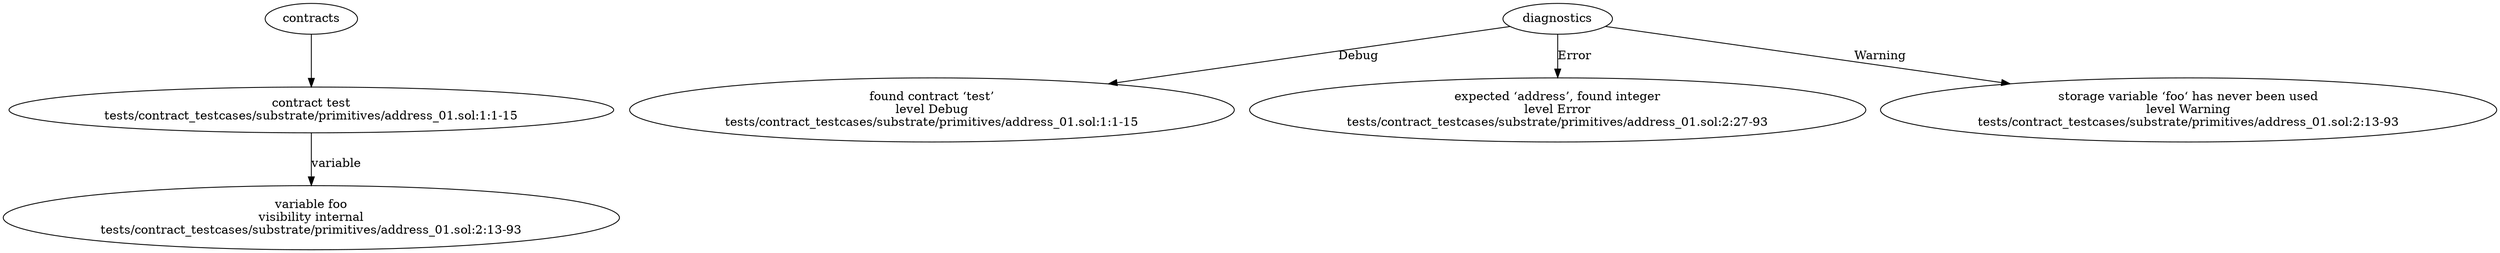 strict digraph "tests/contract_testcases/substrate/primitives/address_01.sol" {
	contract [label="contract test\ntests/contract_testcases/substrate/primitives/address_01.sol:1:1-15"]
	var [label="variable foo\nvisibility internal\ntests/contract_testcases/substrate/primitives/address_01.sol:2:13-93"]
	diagnostic [label="found contract ‘test’\nlevel Debug\ntests/contract_testcases/substrate/primitives/address_01.sol:1:1-15"]
	diagnostic_6 [label="expected ‘address’, found integer\nlevel Error\ntests/contract_testcases/substrate/primitives/address_01.sol:2:27-93"]
	diagnostic_7 [label="storage variable ‘foo‘ has never been used\nlevel Warning\ntests/contract_testcases/substrate/primitives/address_01.sol:2:13-93"]
	contracts -> contract
	contract -> var [label="variable"]
	diagnostics -> diagnostic [label="Debug"]
	diagnostics -> diagnostic_6 [label="Error"]
	diagnostics -> diagnostic_7 [label="Warning"]
}
